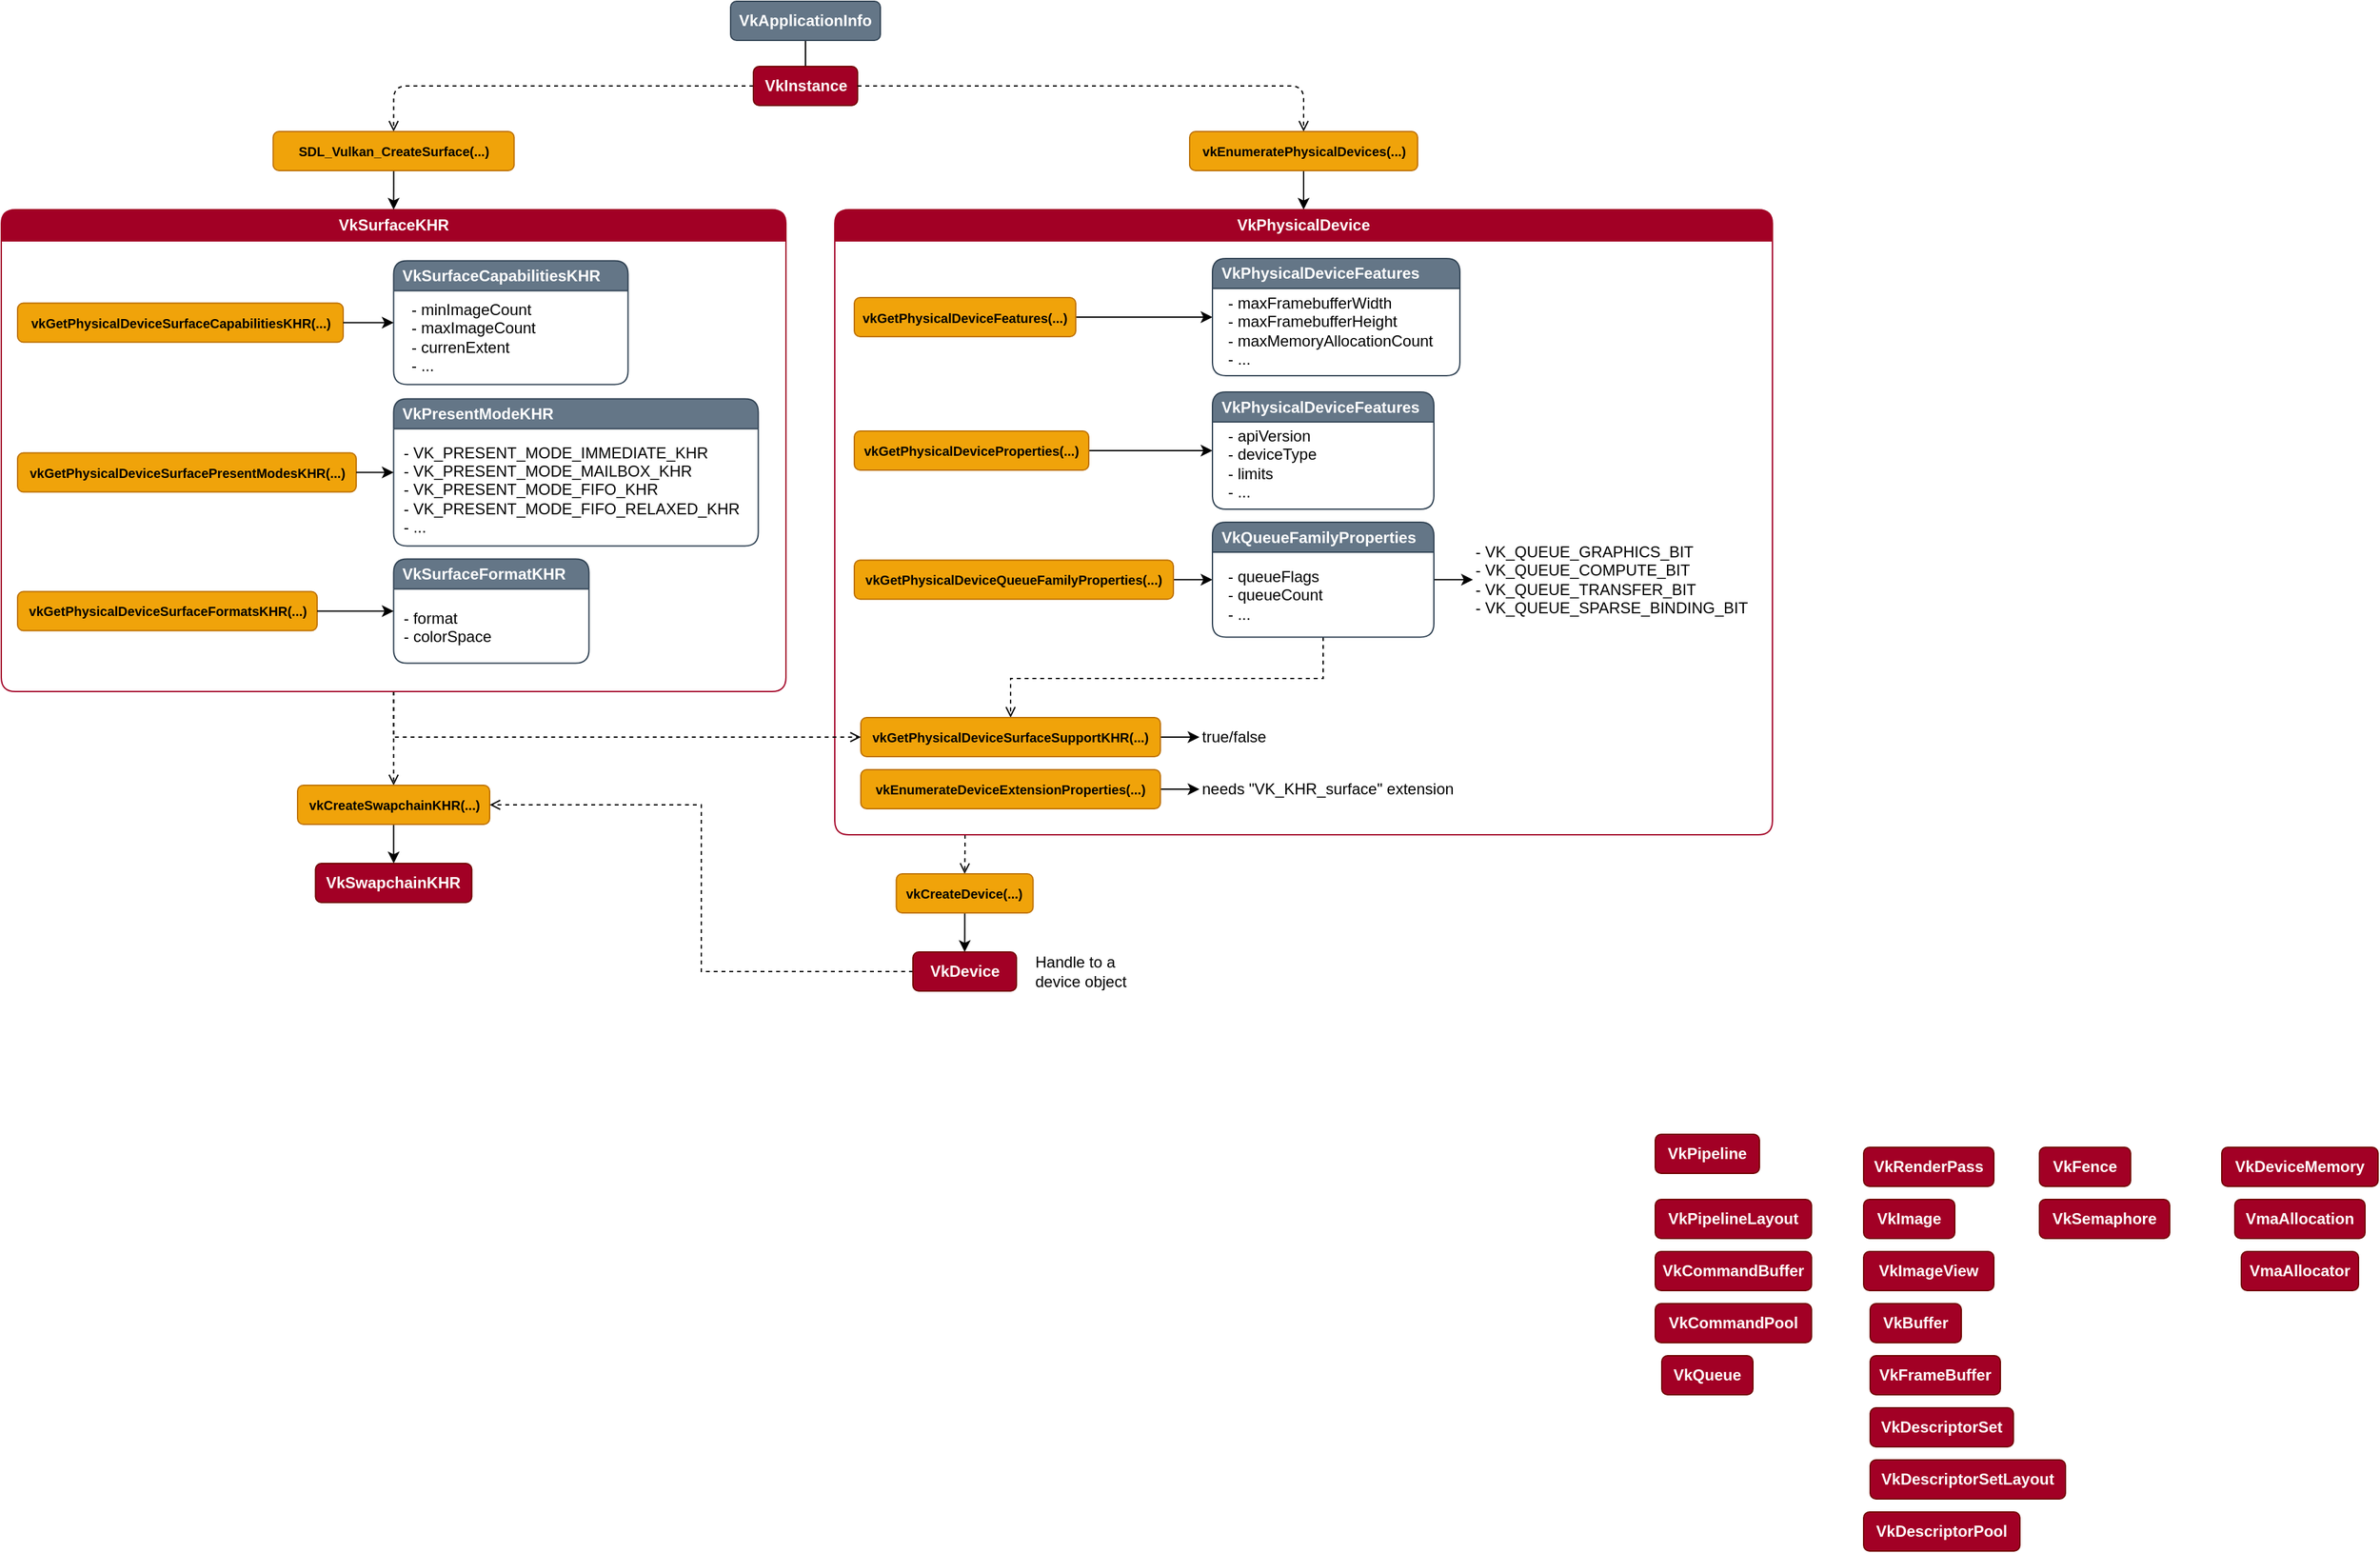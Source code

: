 <mxfile version="24.7.17">
  <diagram name="Page-1" id="sXHfVegiXDXdAI8whB0i">
    <mxGraphModel dx="2230" dy="1590" grid="0" gridSize="10" guides="1" tooltips="1" connect="1" arrows="1" fold="1" page="0" pageScale="1" pageWidth="850" pageHeight="1100" math="0" shadow="0">
      <root>
        <mxCell id="0" />
        <mxCell id="1" parent="0" />
        <mxCell id="f_bNizxVKhIr0DjtM--Q-70" style="edgeStyle=orthogonalEdgeStyle;rounded=0;orthogonalLoop=1;jettySize=auto;html=1;endArrow=none;endFill=0;strokeWidth=1;" parent="1" source="9zA8bDKbN5jOhT-Oazy1-1" target="f_bNizxVKhIr0DjtM--Q-68" edge="1">
          <mxGeometry relative="1" as="geometry" />
        </mxCell>
        <mxCell id="f_bNizxVKhIr0DjtM--Q-109" style="edgeStyle=orthogonalEdgeStyle;rounded=0;orthogonalLoop=1;jettySize=auto;html=1;" parent="1" source="f_bNizxVKhIr0DjtM--Q-71" target="f_bNizxVKhIr0DjtM--Q-15" edge="1">
          <mxGeometry relative="1" as="geometry" />
        </mxCell>
        <mxCell id="f_bNizxVKhIr0DjtM--Q-115" style="edgeStyle=orthogonalEdgeStyle;rounded=1;orthogonalLoop=1;jettySize=auto;html=1;entryX=0.5;entryY=0;entryDx=0;entryDy=0;curved=0;dashed=1;endArrow=open;endFill=0;" parent="1" source="9zA8bDKbN5jOhT-Oazy1-1" target="f_bNizxVKhIr0DjtM--Q-114" edge="1">
          <mxGeometry relative="1" as="geometry" />
        </mxCell>
        <mxCell id="9zA8bDKbN5jOhT-Oazy1-1" value="VkInstance" style="rounded=1;whiteSpace=wrap;html=1;fillColor=#a20025;strokeColor=#6F0000;fontStyle=1;fontColor=#ffffff;" parent="1" vertex="1">
          <mxGeometry x="-42.5" y="-520" width="80" height="30" as="geometry" />
        </mxCell>
        <mxCell id="9zA8bDKbN5jOhT-Oazy1-4" value="VkPipeline" style="rounded=1;whiteSpace=wrap;html=1;fillColor=#a20025;strokeColor=#6F0000;fontStyle=1;fontColor=#ffffff;" parent="1" vertex="1">
          <mxGeometry x="650" y="300" width="80" height="30" as="geometry" />
        </mxCell>
        <mxCell id="9zA8bDKbN5jOhT-Oazy1-5" value="VkCommandBuffer" style="rounded=1;whiteSpace=wrap;html=1;fillColor=#a20025;strokeColor=#6F0000;fontStyle=1;fontColor=#ffffff;" parent="1" vertex="1">
          <mxGeometry x="650" y="390" width="120" height="30" as="geometry" />
        </mxCell>
        <mxCell id="9zA8bDKbN5jOhT-Oazy1-6" value="VkCommandPool" style="rounded=1;whiteSpace=wrap;html=1;fillColor=#a20025;strokeColor=#6F0000;fontStyle=1;fontColor=#ffffff;" parent="1" vertex="1">
          <mxGeometry x="650" y="430" width="120" height="30" as="geometry" />
        </mxCell>
        <mxCell id="9zA8bDKbN5jOhT-Oazy1-7" value="VkQueue" style="rounded=1;whiteSpace=wrap;html=1;fillColor=#a20025;strokeColor=#6F0000;fontStyle=1;fontColor=#ffffff;" parent="1" vertex="1">
          <mxGeometry x="655" y="470" width="70" height="30" as="geometry" />
        </mxCell>
        <mxCell id="9zA8bDKbN5jOhT-Oazy1-8" value="VkRenderPass" style="rounded=1;whiteSpace=wrap;html=1;fillColor=#a20025;strokeColor=#6F0000;fontStyle=1;fontColor=#ffffff;" parent="1" vertex="1">
          <mxGeometry x="810" y="310" width="100" height="30" as="geometry" />
        </mxCell>
        <mxCell id="9zA8bDKbN5jOhT-Oazy1-9" value="VkImage" style="rounded=1;whiteSpace=wrap;html=1;fillColor=#a20025;strokeColor=#6F0000;fontStyle=1;fontColor=#ffffff;" parent="1" vertex="1">
          <mxGeometry x="810" y="350" width="70" height="30" as="geometry" />
        </mxCell>
        <mxCell id="9zA8bDKbN5jOhT-Oazy1-10" value="VkBuffer" style="rounded=1;whiteSpace=wrap;html=1;fillColor=#a20025;strokeColor=#6F0000;fontStyle=1;fontColor=#ffffff;" parent="1" vertex="1">
          <mxGeometry x="815" y="430" width="70" height="30" as="geometry" />
        </mxCell>
        <mxCell id="9zA8bDKbN5jOhT-Oazy1-11" value="VkFrameBuffer" style="rounded=1;whiteSpace=wrap;html=1;fillColor=#a20025;strokeColor=#6F0000;fontStyle=1;fontColor=#ffffff;" parent="1" vertex="1">
          <mxGeometry x="815" y="470" width="100" height="30" as="geometry" />
        </mxCell>
        <mxCell id="9zA8bDKbN5jOhT-Oazy1-12" value="VkDescriptorSet" style="rounded=1;whiteSpace=wrap;html=1;fillColor=#a20025;strokeColor=#6F0000;fontStyle=1;fontColor=#ffffff;" parent="1" vertex="1">
          <mxGeometry x="815" y="510" width="110" height="30" as="geometry" />
        </mxCell>
        <mxCell id="9zA8bDKbN5jOhT-Oazy1-14" value="VkFence" style="rounded=1;whiteSpace=wrap;html=1;fillColor=#a20025;strokeColor=#6F0000;fontStyle=1;fontColor=#ffffff;" parent="1" vertex="1">
          <mxGeometry x="945" y="310" width="70" height="30" as="geometry" />
        </mxCell>
        <mxCell id="9zA8bDKbN5jOhT-Oazy1-15" value="VkSemaphore" style="rounded=1;whiteSpace=wrap;html=1;fillColor=#a20025;strokeColor=#6F0000;fontStyle=1;fontColor=#ffffff;" parent="1" vertex="1">
          <mxGeometry x="945" y="350" width="100" height="30" as="geometry" />
        </mxCell>
        <mxCell id="9zA8bDKbN5jOhT-Oazy1-23" value="VkPipelineLayout" style="rounded=1;whiteSpace=wrap;html=1;fillColor=#a20025;strokeColor=#6F0000;fontStyle=1;fontColor=#ffffff;" parent="1" vertex="1">
          <mxGeometry x="650" y="350" width="120" height="30" as="geometry" />
        </mxCell>
        <mxCell id="9zA8bDKbN5jOhT-Oazy1-24" value="VkDescriptorSetLayout" style="rounded=1;whiteSpace=wrap;html=1;fillColor=#a20025;strokeColor=#6F0000;fontStyle=1;fontColor=#ffffff;" parent="1" vertex="1">
          <mxGeometry x="815" y="550" width="150" height="30" as="geometry" />
        </mxCell>
        <mxCell id="9zA8bDKbN5jOhT-Oazy1-25" value="VkDeviceMemory" style="rounded=1;whiteSpace=wrap;html=1;fillColor=#a20025;strokeColor=#6F0000;fontStyle=1;fontColor=#ffffff;" parent="1" vertex="1">
          <mxGeometry x="1085" y="310" width="120" height="30" as="geometry" />
        </mxCell>
        <mxCell id="9zA8bDKbN5jOhT-Oazy1-26" value="VkDescriptorPool" style="rounded=1;whiteSpace=wrap;html=1;fillColor=#a20025;strokeColor=#6F0000;fontStyle=1;fontColor=#ffffff;" parent="1" vertex="1">
          <mxGeometry x="810" y="590" width="120" height="30" as="geometry" />
        </mxCell>
        <mxCell id="9zA8bDKbN5jOhT-Oazy1-27" value="VmaAllocation" style="rounded=1;whiteSpace=wrap;html=1;fillColor=#a20025;strokeColor=#6F0000;fontStyle=1;fontColor=#ffffff;" parent="1" vertex="1">
          <mxGeometry x="1095" y="350" width="100" height="30" as="geometry" />
        </mxCell>
        <mxCell id="9zA8bDKbN5jOhT-Oazy1-28" value="VmaAllocator" style="rounded=1;whiteSpace=wrap;html=1;fillColor=#a20025;strokeColor=#6F0000;fontStyle=1;fontColor=#ffffff;" parent="1" vertex="1">
          <mxGeometry x="1100" y="390" width="90" height="30" as="geometry" />
        </mxCell>
        <mxCell id="9zA8bDKbN5jOhT-Oazy1-32" value="VkImageView" style="rounded=1;whiteSpace=wrap;html=1;fillColor=#a20025;strokeColor=#6F0000;fontStyle=1;fontColor=#ffffff;" parent="1" vertex="1">
          <mxGeometry x="810" y="390" width="100" height="30" as="geometry" />
        </mxCell>
        <mxCell id="xl2IStUqhT06WcSDK2QN-125" style="edgeStyle=orthogonalEdgeStyle;rounded=0;orthogonalLoop=1;jettySize=auto;html=1;entryX=0.5;entryY=0;entryDx=0;entryDy=0;dashed=1;endArrow=open;endFill=0;" edge="1" parent="1" source="f_bNizxVKhIr0DjtM--Q-15" target="f_bNizxVKhIr0DjtM--Q-43">
          <mxGeometry relative="1" as="geometry">
            <Array as="points">
              <mxPoint x="120" y="80" />
              <mxPoint x="120" y="80" />
            </Array>
          </mxGeometry>
        </mxCell>
        <mxCell id="f_bNizxVKhIr0DjtM--Q-15" value="VkPhysicalDevice" style="swimlane;whiteSpace=wrap;html=1;strokeColor=#A20025;fillColor=#A20025;fontColor=#FFFFFF;startSize=24;rounded=1;arcSize=15;swimlaneHead=1;connectable=1;container=0;dropTarget=1;" parent="1" vertex="1">
          <mxGeometry x="20" y="-410" width="720" height="480" as="geometry" />
        </mxCell>
        <mxCell id="xl2IStUqhT06WcSDK2QN-114" style="edgeStyle=orthogonalEdgeStyle;rounded=0;orthogonalLoop=1;jettySize=auto;html=1;entryX=0;entryY=0.5;entryDx=0;entryDy=0;" edge="1" parent="f_bNizxVKhIr0DjtM--Q-15" source="f_bNizxVKhIr0DjtM--Q-46" target="f_bNizxVKhIr0DjtM--Q-121">
          <mxGeometry relative="1" as="geometry" />
        </mxCell>
        <mxCell id="f_bNizxVKhIr0DjtM--Q-46" value="vkGetPhysicalDeviceQueueFamilyProperties(...)" style="rounded=1;whiteSpace=wrap;html=1;fillColor=#f0a30a;strokeColor=#BD7000;fontStyle=1;fontColor=#000000;fontSize=10;" parent="f_bNizxVKhIr0DjtM--Q-15" vertex="1">
          <mxGeometry x="15" y="269.12" width="245" height="30" as="geometry" />
        </mxCell>
        <mxCell id="xl2IStUqhT06WcSDK2QN-108" style="edgeStyle=orthogonalEdgeStyle;rounded=0;orthogonalLoop=1;jettySize=auto;html=1;entryX=0;entryY=0.5;entryDx=0;entryDy=0;" edge="1" parent="f_bNizxVKhIr0DjtM--Q-15" source="f_bNizxVKhIr0DjtM--Q-47" target="xl2IStUqhT06WcSDK2QN-106">
          <mxGeometry relative="1" as="geometry" />
        </mxCell>
        <mxCell id="f_bNizxVKhIr0DjtM--Q-47" value="vkGetPhysicalDeviceProperties(...)" style="rounded=1;whiteSpace=wrap;html=1;fillColor=#f0a30a;strokeColor=#BD7000;fontStyle=1;fontColor=#000000;fontSize=10;" parent="f_bNizxVKhIr0DjtM--Q-15" vertex="1">
          <mxGeometry x="15" y="170" width="180" height="30" as="geometry" />
        </mxCell>
        <mxCell id="xl2IStUqhT06WcSDK2QN-104" style="edgeStyle=orthogonalEdgeStyle;rounded=0;orthogonalLoop=1;jettySize=auto;html=1;entryX=0;entryY=0.5;entryDx=0;entryDy=0;" edge="1" parent="f_bNizxVKhIr0DjtM--Q-15" source="f_bNizxVKhIr0DjtM--Q-48" target="f_bNizxVKhIr0DjtM--Q-117">
          <mxGeometry relative="1" as="geometry" />
        </mxCell>
        <mxCell id="f_bNizxVKhIr0DjtM--Q-48" value="vkGetPhysicalDeviceFeatures(...)" style="rounded=1;whiteSpace=wrap;html=1;fillColor=#f0a30a;strokeColor=#BD7000;fontStyle=1;fontColor=#000000;fontSize=10;" parent="f_bNizxVKhIr0DjtM--Q-15" vertex="1">
          <mxGeometry x="15" y="67.5" width="170" height="30" as="geometry" />
        </mxCell>
        <mxCell id="f_bNizxVKhIr0DjtM--Q-117" value="VkPhysicalDeviceFeatures" style="swimlane;whiteSpace=wrap;html=1;swimlaneHead=1;swimlaneBody=1;horizontal=1;expand=1;movable=1;container=0;rounded=1;fillColor=#647687;fontColor=#ffffff;strokeColor=#314354;align=left;spacingLeft=5;" parent="f_bNizxVKhIr0DjtM--Q-15" vertex="1">
          <mxGeometry x="290" y="37.5" width="190" height="90" as="geometry" />
        </mxCell>
        <mxCell id="xl2IStUqhT06WcSDK2QN-103" value="-&amp;nbsp;maxFramebufferWidth&lt;div&gt;-&amp;nbsp;maxFramebufferHeight&lt;br&gt;-&amp;nbsp;maxMemoryAllocationCount&lt;br&gt;- ...&lt;/div&gt;" style="text;html=1;align=left;verticalAlign=middle;whiteSpace=wrap;rounded=0;" vertex="1" parent="f_bNizxVKhIr0DjtM--Q-117">
          <mxGeometry x="10" y="25" width="190" height="60" as="geometry" />
        </mxCell>
        <mxCell id="xl2IStUqhT06WcSDK2QN-106" value="VkPhysicalDeviceFeatures" style="swimlane;whiteSpace=wrap;html=1;swimlaneHead=1;swimlaneBody=1;horizontal=1;expand=1;movable=1;container=0;rounded=1;fillColor=#647687;fontColor=#ffffff;strokeColor=#314354;align=left;spacingLeft=5;" vertex="1" parent="f_bNizxVKhIr0DjtM--Q-15">
          <mxGeometry x="290" y="140" width="170" height="90" as="geometry" />
        </mxCell>
        <mxCell id="xl2IStUqhT06WcSDK2QN-107" value="- apiVersion&lt;br&gt;- deviceType&lt;br&gt;- limits&lt;br&gt;- ..." style="text;html=1;align=left;verticalAlign=middle;whiteSpace=wrap;rounded=0;" vertex="1" parent="xl2IStUqhT06WcSDK2QN-106">
          <mxGeometry x="10" y="25" width="190" height="60" as="geometry" />
        </mxCell>
        <mxCell id="xl2IStUqhT06WcSDK2QN-117" style="edgeStyle=orthogonalEdgeStyle;rounded=0;orthogonalLoop=1;jettySize=auto;html=1;entryX=0;entryY=0.5;entryDx=0;entryDy=0;" edge="1" parent="f_bNizxVKhIr0DjtM--Q-15" source="f_bNizxVKhIr0DjtM--Q-121" target="xl2IStUqhT06WcSDK2QN-115">
          <mxGeometry relative="1" as="geometry" />
        </mxCell>
        <mxCell id="xl2IStUqhT06WcSDK2QN-128" style="edgeStyle=orthogonalEdgeStyle;rounded=0;orthogonalLoop=1;jettySize=auto;html=1;entryX=0.5;entryY=0;entryDx=0;entryDy=0;endArrow=open;endFill=0;dashed=1;" edge="1" parent="f_bNizxVKhIr0DjtM--Q-15" source="f_bNizxVKhIr0DjtM--Q-121" target="xl2IStUqhT06WcSDK2QN-119">
          <mxGeometry relative="1" as="geometry">
            <Array as="points">
              <mxPoint x="375" y="360" />
              <mxPoint x="135" y="360" />
            </Array>
          </mxGeometry>
        </mxCell>
        <mxCell id="f_bNizxVKhIr0DjtM--Q-121" value="VkQueueFamilyProperties" style="swimlane;whiteSpace=wrap;html=1;swimlaneHead=1;swimlaneBody=1;horizontal=1;expand=1;movable=1;container=0;rounded=1;startSize=23;fillColor=#647687;fontColor=#ffffff;strokeColor=#314354;align=left;spacingLeft=5;" parent="f_bNizxVKhIr0DjtM--Q-15" vertex="1">
          <mxGeometry x="290" y="240" width="170" height="88.25" as="geometry" />
        </mxCell>
        <mxCell id="xl2IStUqhT06WcSDK2QN-112" value="- queueFlags&lt;br&gt;- queueCount&lt;br&gt;- ..." style="text;html=1;align=left;verticalAlign=top;whiteSpace=wrap;rounded=0;" vertex="1" parent="f_bNizxVKhIr0DjtM--Q-121">
          <mxGeometry x="10" y="28.25" width="150" height="51.75" as="geometry" />
        </mxCell>
        <mxCell id="xl2IStUqhT06WcSDK2QN-115" value="- VK_QUEUE_GRAPHICS_BIT&lt;div&gt;-&amp;nbsp;VK_QUEUE_COMPUTE_BIT&lt;/div&gt;&lt;div&gt;-&amp;nbsp;VK_QUEUE_TRANSFER_BIT&lt;/div&gt;&lt;div&gt;-&amp;nbsp;VK_QUEUE_SPARSE_BINDING_BIT&lt;/div&gt;" style="text;html=1;align=left;verticalAlign=middle;whiteSpace=wrap;rounded=0;" vertex="1" parent="f_bNizxVKhIr0DjtM--Q-15">
          <mxGeometry x="490" y="246.18" width="230" height="75.88" as="geometry" />
        </mxCell>
        <mxCell id="xl2IStUqhT06WcSDK2QN-123" style="edgeStyle=orthogonalEdgeStyle;rounded=0;orthogonalLoop=1;jettySize=auto;html=1;" edge="1" parent="f_bNizxVKhIr0DjtM--Q-15" source="xl2IStUqhT06WcSDK2QN-119" target="xl2IStUqhT06WcSDK2QN-122">
          <mxGeometry relative="1" as="geometry" />
        </mxCell>
        <mxCell id="xl2IStUqhT06WcSDK2QN-119" value="vkGetPhysicalDeviceSurfaceSupportKHR(...)" style="rounded=1;whiteSpace=wrap;html=1;fillColor=#f0a30a;strokeColor=#BD7000;fontStyle=1;fontColor=#000000;fontSize=10;" vertex="1" parent="f_bNizxVKhIr0DjtM--Q-15">
          <mxGeometry x="20" y="390" width="230" height="30" as="geometry" />
        </mxCell>
        <mxCell id="xl2IStUqhT06WcSDK2QN-122" value="true/false" style="text;html=1;align=left;verticalAlign=middle;whiteSpace=wrap;rounded=0;" vertex="1" parent="f_bNizxVKhIr0DjtM--Q-15">
          <mxGeometry x="280" y="395" width="60" height="20" as="geometry" />
        </mxCell>
        <mxCell id="xl2IStUqhT06WcSDK2QN-130" style="edgeStyle=orthogonalEdgeStyle;rounded=0;orthogonalLoop=1;jettySize=auto;html=1;" edge="1" parent="f_bNizxVKhIr0DjtM--Q-15" source="xl2IStUqhT06WcSDK2QN-126" target="xl2IStUqhT06WcSDK2QN-129">
          <mxGeometry relative="1" as="geometry" />
        </mxCell>
        <mxCell id="xl2IStUqhT06WcSDK2QN-126" value="vkEnumerateDeviceExtensionProperties(...)" style="rounded=1;whiteSpace=wrap;html=1;fillColor=#f0a30a;strokeColor=#BD7000;fontStyle=1;fontColor=#000000;fontSize=10;" vertex="1" parent="f_bNizxVKhIr0DjtM--Q-15">
          <mxGeometry x="20" y="430" width="230" height="30" as="geometry" />
        </mxCell>
        <mxCell id="xl2IStUqhT06WcSDK2QN-129" value="needs &quot;VK_KHR_surface&quot; extension" style="text;html=1;align=left;verticalAlign=middle;whiteSpace=wrap;rounded=0;" vertex="1" parent="f_bNizxVKhIr0DjtM--Q-15">
          <mxGeometry x="280" y="435" width="210" height="20" as="geometry" />
        </mxCell>
        <mxCell id="xl2IStUqhT06WcSDK2QN-87" style="edgeStyle=orthogonalEdgeStyle;rounded=0;orthogonalLoop=1;jettySize=auto;html=1;entryX=0.5;entryY=0;entryDx=0;entryDy=0;dashed=1;endArrow=open;endFill=0;" edge="1" parent="1" source="f_bNizxVKhIr0DjtM--Q-26" target="xl2IStUqhT06WcSDK2QN-43">
          <mxGeometry relative="1" as="geometry" />
        </mxCell>
        <mxCell id="xl2IStUqhT06WcSDK2QN-134" style="edgeStyle=orthogonalEdgeStyle;rounded=0;orthogonalLoop=1;jettySize=auto;html=1;entryX=0;entryY=0.5;entryDx=0;entryDy=0;dashed=1;endArrow=open;endFill=0;" edge="1" parent="1" source="f_bNizxVKhIr0DjtM--Q-26" target="xl2IStUqhT06WcSDK2QN-119">
          <mxGeometry relative="1" as="geometry">
            <Array as="points">
              <mxPoint x="-319" y="-5" />
            </Array>
          </mxGeometry>
        </mxCell>
        <mxCell id="f_bNizxVKhIr0DjtM--Q-26" value="VkSurfaceKHR" style="swimlane;whiteSpace=wrap;html=1;strokeColor=#A20025;fillColor=#A20025;fontColor=#FFFFFF;startSize=24;rounded=1;arcSize=15;swimlaneHead=1;connectable=1;container=0;dropTarget=1;" parent="1" vertex="1">
          <mxGeometry x="-620" y="-410" width="602.5" height="370" as="geometry" />
        </mxCell>
        <mxCell id="xl2IStUqhT06WcSDK2QN-12" value="vkGetPhysicalDeviceSurfaceCapabilitiesKHR(...)" style="rounded=1;whiteSpace=wrap;html=1;fillColor=#f0a30a;strokeColor=#BD7000;fontStyle=1;fontColor=#000000;fontSize=10;" vertex="1" parent="f_bNizxVKhIr0DjtM--Q-26">
          <mxGeometry x="12.5" y="71.75" width="250" height="30" as="geometry" />
        </mxCell>
        <mxCell id="xl2IStUqhT06WcSDK2QN-1" value="VkSurfaceCapabilitiesKHR" style="swimlane;whiteSpace=wrap;html=1;swimlaneHead=1;swimlaneBody=1;horizontal=1;expand=1;movable=1;container=0;rounded=1;fillColor=#647687;strokeColor=#314354;align=left;spacingLeft=5;fontColor=#ffffff;" vertex="1" parent="f_bNizxVKhIr0DjtM--Q-26">
          <mxGeometry x="301.25" y="39.25" width="180" height="95" as="geometry" />
        </mxCell>
        <mxCell id="xl2IStUqhT06WcSDK2QN-69" value="- minImageCount&lt;div&gt;- maxImageCount&lt;br&gt;- currenExtent&lt;br&gt;- ...&lt;/div&gt;" style="text;html=1;align=left;verticalAlign=middle;whiteSpace=wrap;rounded=0;" vertex="1" parent="xl2IStUqhT06WcSDK2QN-1">
          <mxGeometry x="11.25" y="29" width="125" height="60" as="geometry" />
        </mxCell>
        <mxCell id="xl2IStUqhT06WcSDK2QN-24" value="VkPresentModeKHR" style="swimlane;whiteSpace=wrap;html=1;swimlaneHead=1;swimlaneBody=1;horizontal=1;expand=1;movable=1;container=0;rounded=1;fillColor=#647687;strokeColor=#314354;fontColor=#ffffff;align=left;spacingLeft=5;" vertex="1" parent="f_bNizxVKhIr0DjtM--Q-26">
          <mxGeometry x="301.25" y="145.25" width="280" height="113" as="geometry" />
        </mxCell>
        <mxCell id="xl2IStUqhT06WcSDK2QN-76" value="- VK_PRESENT_MODE_IMMEDIATE_KHR&lt;div&gt;-&amp;nbsp;VK_PRESENT_MODE_MAILBOX_KHR&lt;/div&gt;&lt;div&gt;-&amp;nbsp;VK_PRESENT_MODE_FIFO_KHR&lt;br&gt;-&amp;nbsp;VK_PRESENT_MODE_FIFO_RELAXED_KHR&amp;nbsp;&lt;br&gt;- ...&lt;/div&gt;" style="text;html=1;align=left;verticalAlign=middle;whiteSpace=wrap;rounded=0;" vertex="1" parent="xl2IStUqhT06WcSDK2QN-24">
          <mxGeometry x="6" y="31.25" width="270" height="77.5" as="geometry" />
        </mxCell>
        <mxCell id="xl2IStUqhT06WcSDK2QN-15" value="vkGetPhysicalDeviceSurfacePresentModesKHR(...)" style="rounded=1;whiteSpace=wrap;html=1;fillColor=#f0a30a;strokeColor=#BD7000;fontStyle=1;fontColor=#000000;fontSize=10;" vertex="1" parent="f_bNizxVKhIr0DjtM--Q-26">
          <mxGeometry x="12.5" y="186.75" width="260" height="30" as="geometry" />
        </mxCell>
        <mxCell id="xl2IStUqhT06WcSDK2QN-14" value="vkGetPhysicalDeviceSurfaceFormatsKHR(...)" style="rounded=1;whiteSpace=wrap;html=1;fillColor=#f0a30a;strokeColor=#BD7000;fontStyle=1;fontColor=#000000;fontSize=10;" vertex="1" parent="f_bNizxVKhIr0DjtM--Q-26">
          <mxGeometry x="12.5" y="293.25" width="230" height="30" as="geometry" />
        </mxCell>
        <mxCell id="xl2IStUqhT06WcSDK2QN-22" value="VkSurfaceFormatKHR" style="swimlane;whiteSpace=wrap;html=1;swimlaneHead=1;swimlaneBody=1;horizontal=1;expand=1;movable=1;container=0;rounded=1;fillColor=#647687;strokeColor=#314354;fontColor=#ffffff;align=left;spacingLeft=5;" vertex="1" parent="f_bNizxVKhIr0DjtM--Q-26">
          <mxGeometry x="301.25" y="268.25" width="150" height="80" as="geometry" />
        </mxCell>
        <mxCell id="xl2IStUqhT06WcSDK2QN-80" value="- format&lt;div&gt;- colorSpace&lt;/div&gt;" style="text;html=1;align=left;verticalAlign=top;whiteSpace=wrap;rounded=0;" vertex="1" parent="xl2IStUqhT06WcSDK2QN-22">
          <mxGeometry x="6" y="31.25" width="84" height="47.5" as="geometry" />
        </mxCell>
        <mxCell id="xl2IStUqhT06WcSDK2QN-75" style="edgeStyle=orthogonalEdgeStyle;rounded=0;orthogonalLoop=1;jettySize=auto;html=1;entryX=0;entryY=0.5;entryDx=0;entryDy=0;" edge="1" parent="f_bNizxVKhIr0DjtM--Q-26" source="xl2IStUqhT06WcSDK2QN-12" target="xl2IStUqhT06WcSDK2QN-1">
          <mxGeometry relative="1" as="geometry" />
        </mxCell>
        <mxCell id="xl2IStUqhT06WcSDK2QN-77" style="edgeStyle=orthogonalEdgeStyle;rounded=0;orthogonalLoop=1;jettySize=auto;html=1;entryX=0;entryY=0.5;entryDx=0;entryDy=0;" edge="1" parent="f_bNizxVKhIr0DjtM--Q-26" source="xl2IStUqhT06WcSDK2QN-15" target="xl2IStUqhT06WcSDK2QN-24">
          <mxGeometry relative="1" as="geometry" />
        </mxCell>
        <mxCell id="xl2IStUqhT06WcSDK2QN-81" style="edgeStyle=orthogonalEdgeStyle;rounded=0;orthogonalLoop=1;jettySize=auto;html=1;entryX=0;entryY=0.5;entryDx=0;entryDy=0;" edge="1" parent="f_bNizxVKhIr0DjtM--Q-26" source="xl2IStUqhT06WcSDK2QN-14" target="xl2IStUqhT06WcSDK2QN-22">
          <mxGeometry relative="1" as="geometry" />
        </mxCell>
        <mxCell id="f_bNizxVKhIr0DjtM--Q-68" value="VkApplicationInfo" style="rounded=1;whiteSpace=wrap;html=1;fillColor=#647687;strokeColor=#314354;fontStyle=1;fontColor=#ffffff;" parent="1" vertex="1">
          <mxGeometry x="-60" y="-570" width="115" height="30" as="geometry" />
        </mxCell>
        <mxCell id="f_bNizxVKhIr0DjtM--Q-111" value="" style="edgeStyle=orthogonalEdgeStyle;rounded=1;orthogonalLoop=1;jettySize=auto;html=1;endArrow=open;endFill=0;textShadow=0;curved=0;dashed=1;startArrow=none;startFill=0;" parent="1" source="9zA8bDKbN5jOhT-Oazy1-1" target="f_bNizxVKhIr0DjtM--Q-71" edge="1">
          <mxGeometry relative="1" as="geometry">
            <mxPoint x="438" y="-470" as="sourcePoint" />
            <mxPoint x="438" y="-340" as="targetPoint" />
          </mxGeometry>
        </mxCell>
        <mxCell id="f_bNizxVKhIr0DjtM--Q-71" value="vkEnumeratePhysicalDevices(...)" style="rounded=1;whiteSpace=wrap;html=1;fillColor=#f0a30a;strokeColor=#BD7000;fontStyle=1;fontColor=#000000;fontSize=10;" parent="1" vertex="1">
          <mxGeometry x="292.5" y="-470" width="175" height="30" as="geometry" />
        </mxCell>
        <mxCell id="f_bNizxVKhIr0DjtM--Q-116" style="edgeStyle=orthogonalEdgeStyle;rounded=1;orthogonalLoop=1;jettySize=auto;html=1;entryX=0.5;entryY=0;entryDx=0;entryDy=0;curved=0;" parent="1" source="f_bNizxVKhIr0DjtM--Q-114" target="f_bNizxVKhIr0DjtM--Q-26" edge="1">
          <mxGeometry relative="1" as="geometry" />
        </mxCell>
        <mxCell id="f_bNizxVKhIr0DjtM--Q-114" value="SDL_Vulkan_CreateSurface(...)" style="rounded=1;whiteSpace=wrap;html=1;fillColor=#f0a30a;strokeColor=#BD7000;fontStyle=1;fontColor=#000000;fontSize=10;" parent="1" vertex="1">
          <mxGeometry x="-411.25" y="-470" width="185" height="30" as="geometry" />
        </mxCell>
        <mxCell id="xl2IStUqhT06WcSDK2QN-85" style="edgeStyle=orthogonalEdgeStyle;rounded=0;orthogonalLoop=1;jettySize=auto;html=1;" edge="1" parent="1" source="xl2IStUqhT06WcSDK2QN-43" target="xl2IStUqhT06WcSDK2QN-145">
          <mxGeometry relative="1" as="geometry">
            <mxPoint x="-319.0" y="92" as="targetPoint" />
          </mxGeometry>
        </mxCell>
        <mxCell id="xl2IStUqhT06WcSDK2QN-43" value="vkCreateSwapchainKHR(...)" style="rounded=1;whiteSpace=wrap;html=1;fillColor=#f0a30a;strokeColor=#BD7000;fontStyle=1;fontColor=#000000;fontSize=10;" vertex="1" parent="1">
          <mxGeometry x="-392.5" y="32" width="147.5" height="30" as="geometry" />
        </mxCell>
        <mxCell id="xl2IStUqhT06WcSDK2QN-132" style="edgeStyle=orthogonalEdgeStyle;rounded=0;orthogonalLoop=1;jettySize=auto;html=1;entryX=1;entryY=0.5;entryDx=0;entryDy=0;dashed=1;endArrow=open;endFill=0;exitX=0;exitY=0.5;exitDx=0;exitDy=0;" edge="1" parent="1" source="xl2IStUqhT06WcSDK2QN-142" target="xl2IStUqhT06WcSDK2QN-43">
          <mxGeometry relative="1" as="geometry">
            <mxPoint x="24.75" y="270" as="sourcePoint" />
          </mxGeometry>
        </mxCell>
        <mxCell id="xl2IStUqhT06WcSDK2QN-100" style="edgeStyle=orthogonalEdgeStyle;rounded=0;orthogonalLoop=1;jettySize=auto;html=1;entryX=0.5;entryY=0;entryDx=0;entryDy=0;" edge="1" parent="1" source="f_bNizxVKhIr0DjtM--Q-43" target="xl2IStUqhT06WcSDK2QN-142">
          <mxGeometry relative="1" as="geometry">
            <mxPoint x="119.517" y="170" as="targetPoint" />
          </mxGeometry>
        </mxCell>
        <mxCell id="f_bNizxVKhIr0DjtM--Q-43" value="&lt;span style=&quot;color: rgb(0, 0, 0); font-size: 10px;&quot;&gt;vkCreateDevice(...)&lt;/span&gt;" style="rounded=1;whiteSpace=wrap;html=1;fillColor=#f0a30a;strokeColor=#BD7000;fontStyle=1;fontColor=#000000;fontSize=10;" parent="1" vertex="1">
          <mxGeometry x="67.25" y="100" width="105" height="30" as="geometry" />
        </mxCell>
        <mxCell id="xl2IStUqhT06WcSDK2QN-142" value="VkDevice" style="rounded=1;whiteSpace=wrap;html=1;fillColor=#a20025;strokeColor=#6F0000;fontStyle=1;fontColor=#ffffff;" vertex="1" parent="1">
          <mxGeometry x="80" y="160" width="79.5" height="30" as="geometry" />
        </mxCell>
        <mxCell id="xl2IStUqhT06WcSDK2QN-144" value="Handle to a device object" style="text;html=1;align=left;verticalAlign=middle;whiteSpace=wrap;rounded=0;" vertex="1" parent="1">
          <mxGeometry x="172.25" y="160" width="88" height="30" as="geometry" />
        </mxCell>
        <mxCell id="xl2IStUqhT06WcSDK2QN-145" value="V&lt;span style=&quot;background-color: initial;&quot;&gt;kSwapchainKHR&lt;/span&gt;" style="rounded=1;whiteSpace=wrap;html=1;fillColor=#a20025;strokeColor=#6F0000;fontStyle=1;fontColor=#ffffff;" vertex="1" parent="1">
          <mxGeometry x="-378.75" y="92" width="120" height="30" as="geometry" />
        </mxCell>
      </root>
    </mxGraphModel>
  </diagram>
</mxfile>
